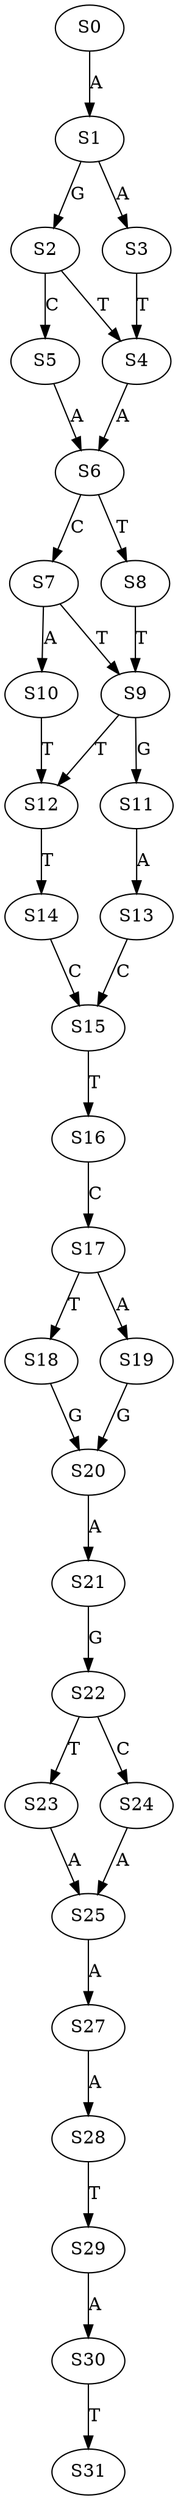 strict digraph  {
	S0 -> S1 [ label = A ];
	S1 -> S2 [ label = G ];
	S1 -> S3 [ label = A ];
	S2 -> S4 [ label = T ];
	S2 -> S5 [ label = C ];
	S3 -> S4 [ label = T ];
	S4 -> S6 [ label = A ];
	S5 -> S6 [ label = A ];
	S6 -> S7 [ label = C ];
	S6 -> S8 [ label = T ];
	S7 -> S9 [ label = T ];
	S7 -> S10 [ label = A ];
	S8 -> S9 [ label = T ];
	S9 -> S11 [ label = G ];
	S9 -> S12 [ label = T ];
	S10 -> S12 [ label = T ];
	S11 -> S13 [ label = A ];
	S12 -> S14 [ label = T ];
	S13 -> S15 [ label = C ];
	S14 -> S15 [ label = C ];
	S15 -> S16 [ label = T ];
	S16 -> S17 [ label = C ];
	S17 -> S18 [ label = T ];
	S17 -> S19 [ label = A ];
	S18 -> S20 [ label = G ];
	S19 -> S20 [ label = G ];
	S20 -> S21 [ label = A ];
	S21 -> S22 [ label = G ];
	S22 -> S23 [ label = T ];
	S22 -> S24 [ label = C ];
	S23 -> S25 [ label = A ];
	S24 -> S25 [ label = A ];
	S25 -> S27 [ label = A ];
	S27 -> S28 [ label = A ];
	S28 -> S29 [ label = T ];
	S29 -> S30 [ label = A ];
	S30 -> S31 [ label = T ];
}
